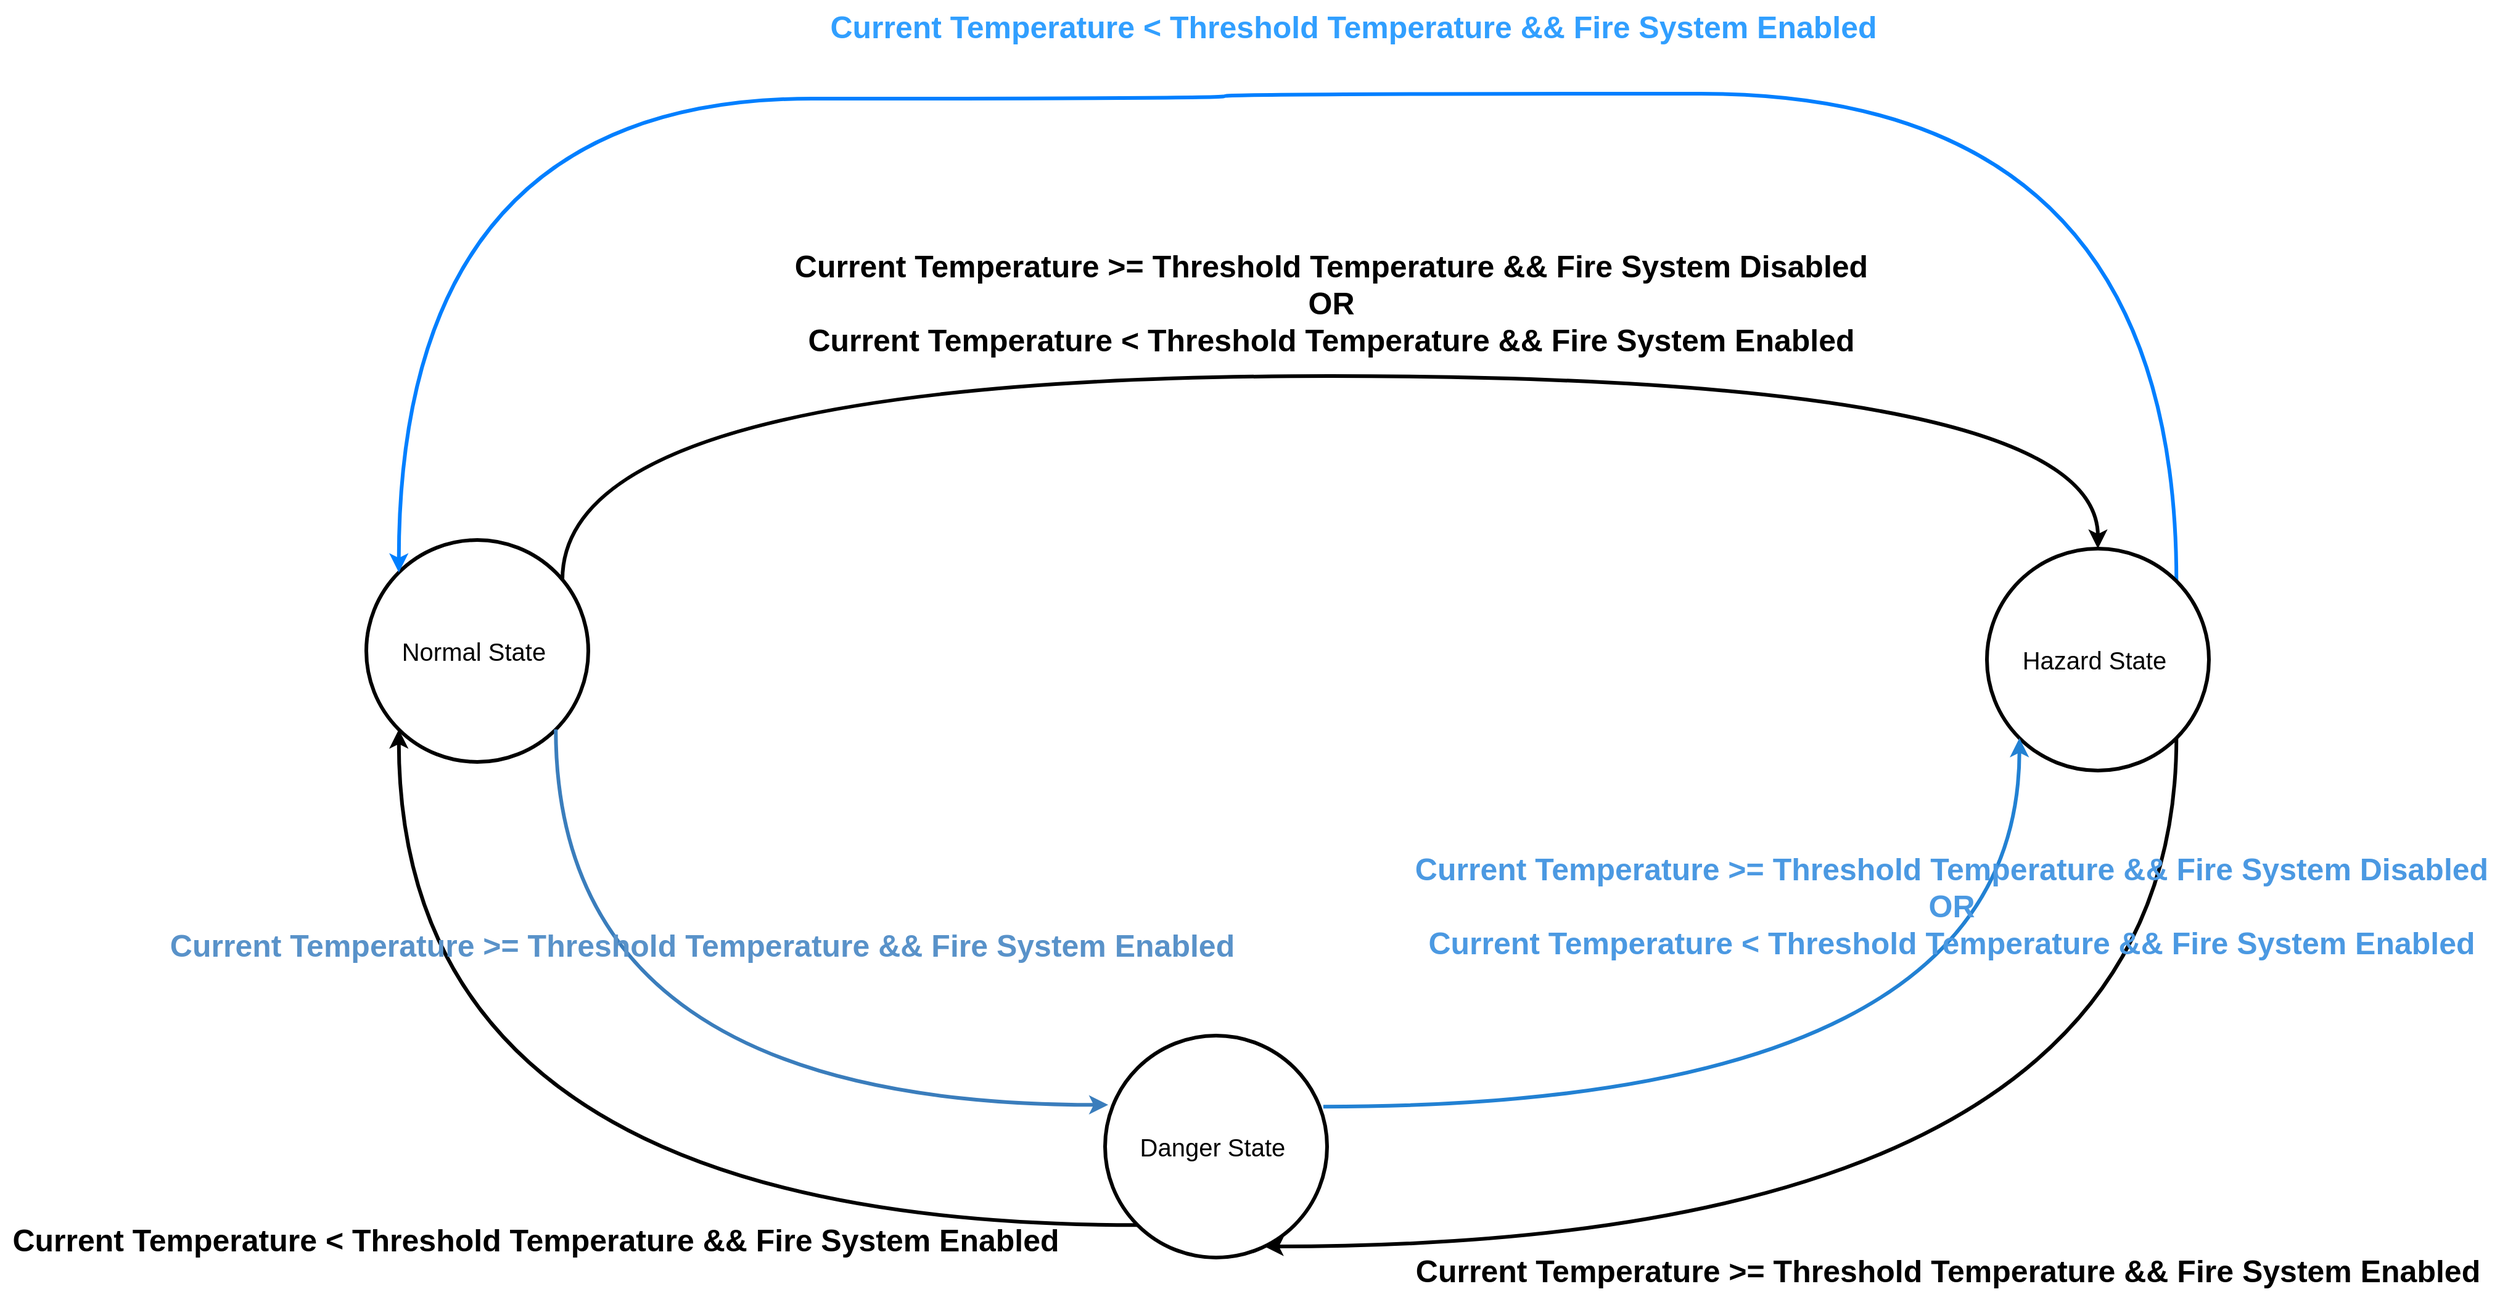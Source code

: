 <mxfile version="24.2.5" type="device">
  <diagram name="Page-1" id="BHEXmSM6Z0xOLkGhilqz">
    <mxGraphModel dx="3000" dy="2128" grid="0" gridSize="10" guides="1" tooltips="1" connect="1" arrows="1" fold="1" page="1" pageScale="1" pageWidth="850" pageHeight="1100" math="0" shadow="0">
      <root>
        <mxCell id="0" />
        <mxCell id="1" parent="0" />
        <mxCell id="zpG57oIaACjQZrRCzRtX-5" style="edgeStyle=orthogonalEdgeStyle;rounded=0;orthogonalLoop=1;jettySize=auto;html=1;entryX=0.5;entryY=0;entryDx=0;entryDy=0;curved=1;strokeWidth=3;" parent="1" source="zpG57oIaACjQZrRCzRtX-1" target="zpG57oIaACjQZrRCzRtX-2" edge="1">
          <mxGeometry relative="1" as="geometry">
            <mxPoint x="-160" y="188" as="sourcePoint" />
            <mxPoint x="752" y="208" as="targetPoint" />
            <Array as="points">
              <mxPoint x="-160" y="43" />
              <mxPoint x="1085" y="43" />
            </Array>
          </mxGeometry>
        </mxCell>
        <mxCell id="zpG57oIaACjQZrRCzRtX-1" value="&lt;font style=&quot;font-size: 20px;&quot;&gt;Normal State&amp;nbsp;&lt;/font&gt;" style="ellipse;whiteSpace=wrap;html=1;aspect=fixed;strokeWidth=3;" parent="1" vertex="1">
          <mxGeometry x="-319" y="176" width="180" height="180" as="geometry" />
        </mxCell>
        <mxCell id="zpG57oIaACjQZrRCzRtX-7" style="edgeStyle=orthogonalEdgeStyle;rounded=0;orthogonalLoop=1;jettySize=auto;html=1;exitX=1;exitY=0;exitDx=0;exitDy=0;curved=1;strokeWidth=3;strokeColor=#007FFF;entryX=0;entryY=0;entryDx=0;entryDy=0;" parent="1" source="zpG57oIaACjQZrRCzRtX-2" target="zpG57oIaACjQZrRCzRtX-1" edge="1">
          <mxGeometry relative="1" as="geometry">
            <Array as="points">
              <mxPoint x="1149" y="-186" />
              <mxPoint x="377" y="-186" />
              <mxPoint x="377" y="-182" />
              <mxPoint x="-293" y="-182" />
            </Array>
          </mxGeometry>
        </mxCell>
        <mxCell id="zpG57oIaACjQZrRCzRtX-9" style="edgeStyle=orthogonalEdgeStyle;rounded=0;orthogonalLoop=1;jettySize=auto;html=1;exitX=1;exitY=1;exitDx=0;exitDy=0;curved=1;strokeWidth=3;" parent="1" source="zpG57oIaACjQZrRCzRtX-2" target="zpG57oIaACjQZrRCzRtX-3" edge="1">
          <mxGeometry relative="1" as="geometry">
            <Array as="points">
              <mxPoint x="1149" y="749" />
            </Array>
          </mxGeometry>
        </mxCell>
        <mxCell id="zpG57oIaACjQZrRCzRtX-2" value="&lt;font style=&quot;font-size: 20px;&quot;&gt;Hazard State&amp;nbsp;&lt;/font&gt;" style="ellipse;whiteSpace=wrap;html=1;aspect=fixed;strokeWidth=3;" parent="1" vertex="1">
          <mxGeometry x="995" y="183" width="180" height="180" as="geometry" />
        </mxCell>
        <mxCell id="zpG57oIaACjQZrRCzRtX-13" style="edgeStyle=orthogonalEdgeStyle;rounded=0;orthogonalLoop=1;jettySize=auto;html=1;exitX=0.983;exitY=0.32;exitDx=0;exitDy=0;entryX=0;entryY=1;entryDx=0;entryDy=0;strokeWidth=3;curved=1;strokeColor=#2281d3;exitPerimeter=0;" parent="1" source="zpG57oIaACjQZrRCzRtX-3" target="zpG57oIaACjQZrRCzRtX-2" edge="1">
          <mxGeometry relative="1" as="geometry" />
        </mxCell>
        <mxCell id="zpG57oIaACjQZrRCzRtX-15" style="edgeStyle=orthogonalEdgeStyle;rounded=0;orthogonalLoop=1;jettySize=auto;html=1;exitX=0;exitY=1;exitDx=0;exitDy=0;entryX=0;entryY=1;entryDx=0;entryDy=0;curved=1;strokeWidth=3;" parent="1" source="zpG57oIaACjQZrRCzRtX-3" target="zpG57oIaACjQZrRCzRtX-1" edge="1">
          <mxGeometry relative="1" as="geometry">
            <mxPoint x="-216.0" y="360.667" as="targetPoint" />
          </mxGeometry>
        </mxCell>
        <mxCell id="zpG57oIaACjQZrRCzRtX-3" value="&lt;font style=&quot;font-size: 20px;&quot;&gt;Danger State&amp;nbsp;&lt;/font&gt;" style="ellipse;whiteSpace=wrap;html=1;aspect=fixed;strokeWidth=3;" parent="1" vertex="1">
          <mxGeometry x="280" y="578" width="180" height="180" as="geometry" />
        </mxCell>
        <mxCell id="zpG57oIaACjQZrRCzRtX-6" value="&lt;font size=&quot;1&quot; style=&quot;&quot;&gt;&lt;b style=&quot;font-size: 25px;&quot;&gt;Current Temperature &amp;gt;= Threshold Temperature &amp;amp;&amp;amp; Fire System Disabled&lt;/b&gt;&lt;/font&gt;&lt;div&gt;&lt;font size=&quot;1&quot; style=&quot;&quot;&gt;&lt;b style=&quot;font-size: 25px;&quot;&gt;OR&lt;/b&gt;&lt;/font&gt;&lt;/div&gt;&lt;div&gt;&lt;font size=&quot;1&quot;&gt;&lt;b style=&quot;font-size: 25px;&quot;&gt;Current Temperature &amp;lt; Threshold Temperature &amp;amp;&amp;amp; Fire System Enabled&lt;/b&gt;&lt;/font&gt;&lt;font size=&quot;1&quot; style=&quot;&quot;&gt;&lt;b style=&quot;font-size: 25px;&quot;&gt;&lt;br&gt;&lt;/b&gt;&lt;/font&gt;&lt;/div&gt;&lt;div&gt;&lt;font size=&quot;1&quot;&gt;&lt;b style=&quot;font-size: 25px;&quot;&gt;&lt;br&gt;&lt;/b&gt;&lt;/font&gt;&lt;/div&gt;&lt;div&gt;&lt;font size=&quot;1&quot; style=&quot;&quot;&gt;&lt;b style=&quot;font-size: 25px;&quot;&gt;&lt;br&gt;&lt;/b&gt;&lt;/font&gt;&lt;/div&gt;" style="text;html=1;align=center;verticalAlign=middle;resizable=0;points=[];autosize=1;strokeColor=none;fillColor=none;" parent="1" vertex="1">
          <mxGeometry x="19" y="-68" width="888" height="162" as="geometry" />
        </mxCell>
        <mxCell id="zpG57oIaACjQZrRCzRtX-8" value="&lt;font color=&quot;#319fff&quot; size=&quot;1&quot; style=&quot;&quot;&gt;&lt;b style=&quot;font-size: 25px;&quot;&gt;Current Temperature &amp;lt; Threshold Temperature &amp;amp;&amp;amp; Fire System Enabled&lt;/b&gt;&lt;/font&gt;" style="text;html=1;align=center;verticalAlign=middle;resizable=0;points=[];autosize=1;strokeColor=none;fillColor=none;" parent="1" vertex="1">
          <mxGeometry x="47" y="-262" width="867" height="42" as="geometry" />
        </mxCell>
        <mxCell id="zpG57oIaACjQZrRCzRtX-10" value="&lt;font color=&quot;#4b99e2&quot; size=&quot;1&quot;&gt;&lt;b style=&quot;font-size: 25px;&quot;&gt;Current Temperature &amp;gt;= Threshold Temperature &amp;amp;&amp;amp; Fire System Disabled&lt;/b&gt;&lt;/font&gt;&lt;div&gt;&lt;font color=&quot;#4b99e2&quot; size=&quot;1&quot;&gt;&lt;b style=&quot;font-size: 25px;&quot;&gt;OR&lt;/b&gt;&lt;/font&gt;&lt;/div&gt;&lt;div&gt;&lt;font color=&quot;#4b99e2&quot;&gt;&lt;font size=&quot;1&quot;&gt;&lt;b style=&quot;font-size: 25px;&quot;&gt;Current Temperature &amp;lt; Threshold Temperature &amp;amp;&amp;amp; Fire System Enabled&lt;/b&gt;&lt;/font&gt;&lt;font size=&quot;1&quot;&gt;&lt;b style=&quot;font-size: 25px;&quot;&gt;&lt;br&gt;&lt;/b&gt;&lt;/font&gt;&lt;/font&gt;&lt;/div&gt;&lt;div&gt;&lt;font size=&quot;1&quot;&gt;&lt;b style=&quot;font-size: 25px;&quot;&gt;&lt;br&gt;&lt;/b&gt;&lt;/font&gt;&lt;/div&gt;" style="text;html=1;align=center;verticalAlign=middle;resizable=0;points=[];autosize=1;strokeColor=none;fillColor=none;" parent="1" vertex="1">
          <mxGeometry x="522" y="421" width="888" height="132" as="geometry" />
        </mxCell>
        <mxCell id="zpG57oIaACjQZrRCzRtX-12" value="&lt;font size=&quot;1&quot; style=&quot;&quot;&gt;&lt;b style=&quot;font-size: 25px;&quot;&gt;Current Temperature &amp;gt;= Threshold Temperature &amp;amp;&amp;amp; Fire System Enabled&lt;/b&gt;&lt;/font&gt;" style="text;html=1;align=center;verticalAlign=middle;resizable=0;points=[];autosize=1;strokeColor=none;fillColor=none;" parent="1" vertex="1">
          <mxGeometry x="522" y="747" width="881" height="42" as="geometry" />
        </mxCell>
        <mxCell id="zpG57oIaACjQZrRCzRtX-16" value="&lt;div&gt;&lt;b style=&quot;font-size: 25px;&quot;&gt;Current Temperature &amp;lt; Threshold Temperature &amp;amp;&amp;amp; Fire System Enabled&lt;/b&gt;&lt;font size=&quot;1&quot; style=&quot;&quot;&gt;&lt;b style=&quot;font-size: 25px;&quot;&gt;&lt;br&gt;&lt;/b&gt;&lt;/font&gt;&lt;/div&gt;" style="text;html=1;align=center;verticalAlign=middle;resizable=0;points=[];autosize=1;strokeColor=none;fillColor=none;" parent="1" vertex="1">
          <mxGeometry x="-616" y="722" width="867" height="42" as="geometry" />
        </mxCell>
        <mxCell id="zpG57oIaACjQZrRCzRtX-17" style="edgeStyle=orthogonalEdgeStyle;rounded=0;orthogonalLoop=1;jettySize=auto;html=1;exitX=1;exitY=1;exitDx=0;exitDy=0;entryX=0.014;entryY=0.312;entryDx=0;entryDy=0;entryPerimeter=0;strokeWidth=3;curved=1;strokeColor=#3a7dbc;" parent="1" source="zpG57oIaACjQZrRCzRtX-1" target="zpG57oIaACjQZrRCzRtX-3" edge="1">
          <mxGeometry relative="1" as="geometry">
            <Array as="points">
              <mxPoint x="-165" y="634" />
            </Array>
          </mxGeometry>
        </mxCell>
        <mxCell id="zpG57oIaACjQZrRCzRtX-18" value="&lt;font color=&quot;#5992c9&quot; size=&quot;1&quot; style=&quot;&quot;&gt;&lt;b style=&quot;font-size: 25px;&quot;&gt;Current Temperature &amp;gt;= Threshold Temperature &amp;amp;&amp;amp; Fire System Enabled&lt;/b&gt;&lt;/font&gt;" style="text;html=1;align=center;verticalAlign=middle;resizable=0;points=[];autosize=1;strokeColor=none;fillColor=none;rotation=0;" parent="1" vertex="1">
          <mxGeometry x="-488" y="483" width="881" height="42" as="geometry" />
        </mxCell>
      </root>
    </mxGraphModel>
  </diagram>
</mxfile>
